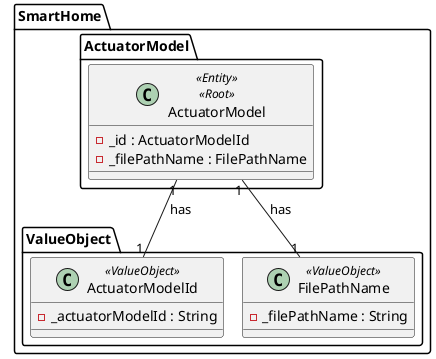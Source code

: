 @startuml
!pragma layout smetana

package SmartHome.ActuatorModel{

    class ActuatorModel <<Entity>> <<Root>>{
    - _id : ActuatorModelId
    - _filePathName : FilePathName
    }
}

package SmartHome.ValueObject {

     class ActuatorModelId <<ValueObject>>{
        - _actuatorModelId : String
     }

     class FilePathName <<ValueObject>>{
        - _filePathName : String
     }
}

SmartHome.ActuatorModel.ActuatorModel "1" -- "1" SmartHome.ValueObject.ActuatorModelId : has
SmartHome.ActuatorModel.ActuatorModel "1" -- "1" SmartHome.ValueObject.FilePathName : has



@enduml
